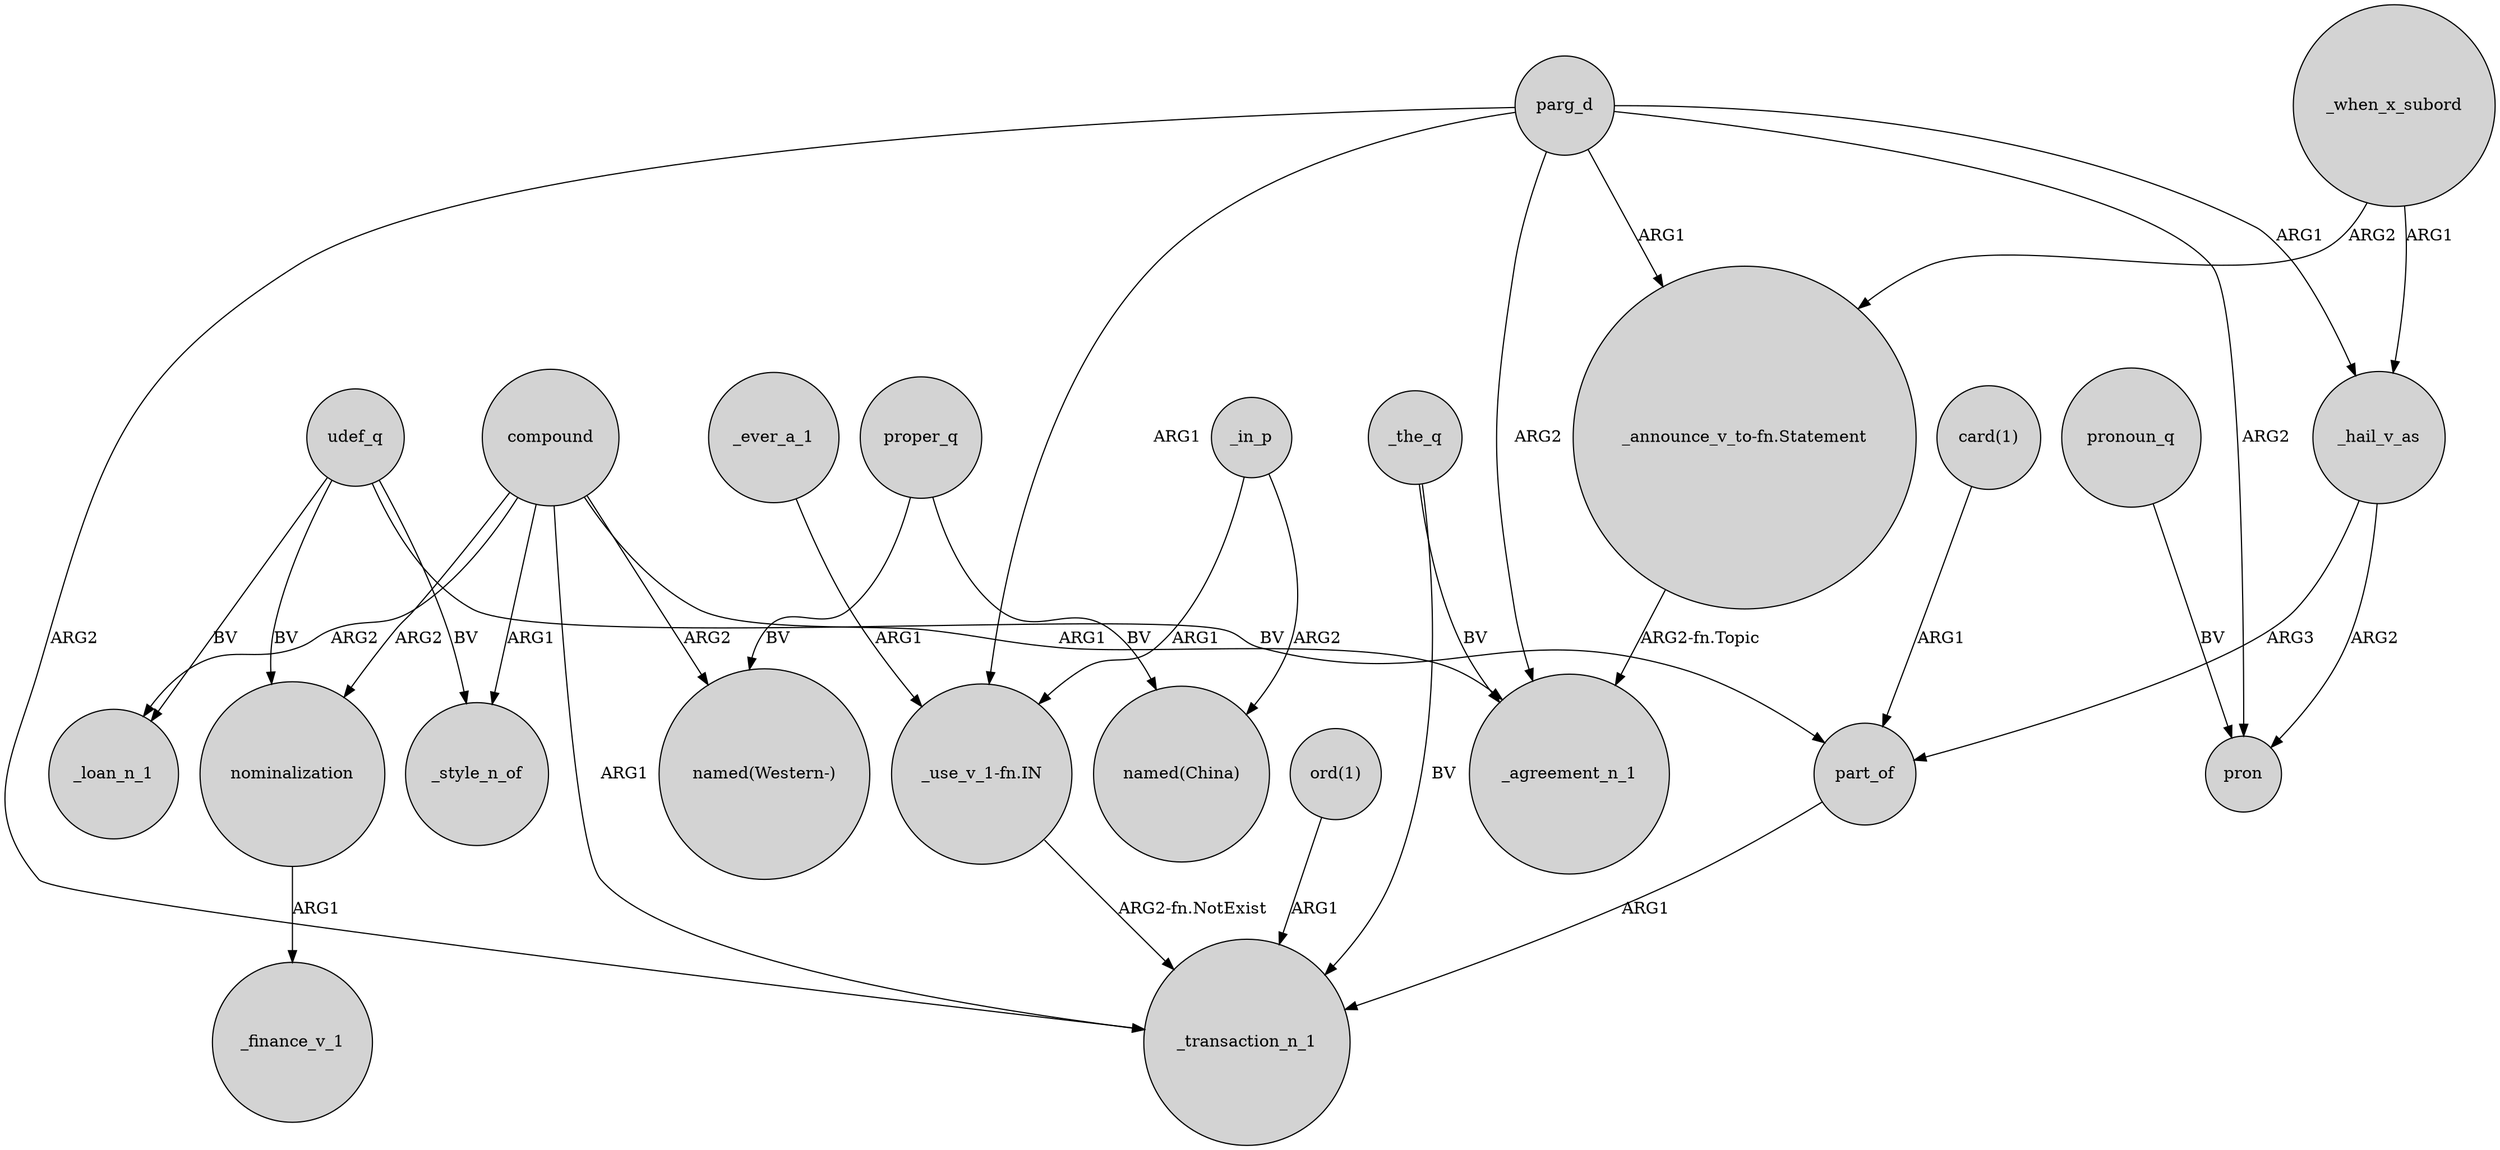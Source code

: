 digraph {
	node [shape=circle style=filled]
	compound -> "named(Western-)" [label=ARG2]
	part_of -> _transaction_n_1 [label=ARG1]
	udef_q -> part_of [label=BV]
	parg_d -> _hail_v_as [label=ARG1]
	_when_x_subord -> "_announce_v_to-fn.Statement" [label=ARG2]
	"ord(1)" -> _transaction_n_1 [label=ARG1]
	compound -> _style_n_of [label=ARG1]
	compound -> nominalization [label=ARG2]
	"_use_v_1-fn.IN" -> _transaction_n_1 [label="ARG2-fn.NotExist"]
	nominalization -> _finance_v_1 [label=ARG1]
	parg_d -> _transaction_n_1 [label=ARG2]
	_hail_v_as -> part_of [label=ARG3]
	parg_d -> pron [label=ARG2]
	compound -> _loan_n_1 [label=ARG2]
	pronoun_q -> pron [label=BV]
	parg_d -> "_announce_v_to-fn.Statement" [label=ARG1]
	_the_q -> _agreement_n_1 [label=BV]
	parg_d -> "_use_v_1-fn.IN" [label=ARG1]
	_hail_v_as -> pron [label=ARG2]
	proper_q -> "named(Western-)" [label=BV]
	_in_p -> "_use_v_1-fn.IN" [label=ARG1]
	compound -> _agreement_n_1 [label=ARG1]
	_ever_a_1 -> "_use_v_1-fn.IN" [label=ARG1]
	udef_q -> nominalization [label=BV]
	compound -> _transaction_n_1 [label=ARG1]
	"card(1)" -> part_of [label=ARG1]
	proper_q -> "named(China)" [label=BV]
	_in_p -> "named(China)" [label=ARG2]
	parg_d -> _agreement_n_1 [label=ARG2]
	_the_q -> _transaction_n_1 [label=BV]
	"_announce_v_to-fn.Statement" -> _agreement_n_1 [label="ARG2-fn.Topic"]
	udef_q -> _style_n_of [label=BV]
	udef_q -> _loan_n_1 [label=BV]
	_when_x_subord -> _hail_v_as [label=ARG1]
}
